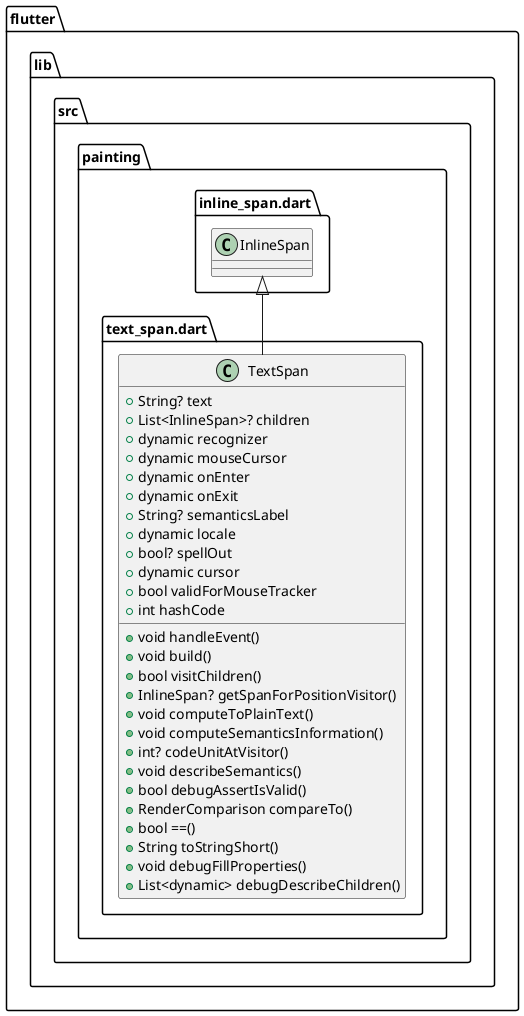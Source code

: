 @startuml
set namespaceSeparator ::

class "flutter::lib::src::painting::text_span.dart::TextSpan" {
  +String? text
  +List<InlineSpan>? children
  +dynamic recognizer
  +dynamic mouseCursor
  +dynamic onEnter
  +dynamic onExit
  +String? semanticsLabel
  +dynamic locale
  +bool? spellOut
  +dynamic cursor
  +bool validForMouseTracker
  +int hashCode
  +void handleEvent()
  +void build()
  +bool visitChildren()
  +InlineSpan? getSpanForPositionVisitor()
  +void computeToPlainText()
  +void computeSemanticsInformation()
  +int? codeUnitAtVisitor()
  +void describeSemantics()
  +bool debugAssertIsValid()
  +RenderComparison compareTo()
  +bool ==()
  +String toStringShort()
  +void debugFillProperties()
  +List<dynamic> debugDescribeChildren()
}

"flutter::lib::src::painting::inline_span.dart::InlineSpan" <|-- "flutter::lib::src::painting::text_span.dart::TextSpan"


@enduml